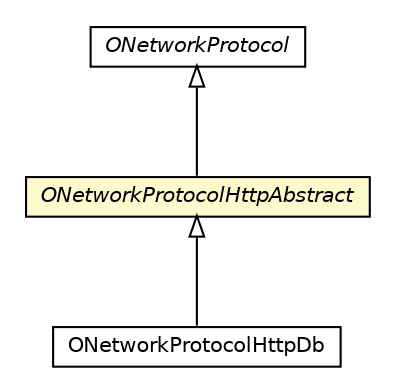 #!/usr/local/bin/dot
#
# Class diagram 
# Generated by UMLGraph version R5_6-24-gf6e263 (http://www.umlgraph.org/)
#

digraph G {
	edge [fontname="Helvetica",fontsize=10,labelfontname="Helvetica",labelfontsize=10];
	node [fontname="Helvetica",fontsize=10,shape=plaintext];
	nodesep=0.25;
	ranksep=0.5;
	// com.orientechnologies.orient.server.network.protocol.ONetworkProtocol
	c2576427 [label=<<table title="com.orientechnologies.orient.server.network.protocol.ONetworkProtocol" border="0" cellborder="1" cellspacing="0" cellpadding="2" port="p" href="../ONetworkProtocol.html">
		<tr><td><table border="0" cellspacing="0" cellpadding="1">
<tr><td align="center" balign="center"><font face="Helvetica-Oblique"> ONetworkProtocol </font></td></tr>
		</table></td></tr>
		</table>>, URL="../ONetworkProtocol.html", fontname="Helvetica", fontcolor="black", fontsize=10.0];
	// com.orientechnologies.orient.server.network.protocol.http.ONetworkProtocolHttpDb
	c2576434 [label=<<table title="com.orientechnologies.orient.server.network.protocol.http.ONetworkProtocolHttpDb" border="0" cellborder="1" cellspacing="0" cellpadding="2" port="p" href="./ONetworkProtocolHttpDb.html">
		<tr><td><table border="0" cellspacing="0" cellpadding="1">
<tr><td align="center" balign="center"> ONetworkProtocolHttpDb </td></tr>
		</table></td></tr>
		</table>>, URL="./ONetworkProtocolHttpDb.html", fontname="Helvetica", fontcolor="black", fontsize=10.0];
	// com.orientechnologies.orient.server.network.protocol.http.ONetworkProtocolHttpAbstract
	c2576440 [label=<<table title="com.orientechnologies.orient.server.network.protocol.http.ONetworkProtocolHttpAbstract" border="0" cellborder="1" cellspacing="0" cellpadding="2" port="p" bgcolor="lemonChiffon" href="./ONetworkProtocolHttpAbstract.html">
		<tr><td><table border="0" cellspacing="0" cellpadding="1">
<tr><td align="center" balign="center"><font face="Helvetica-Oblique"> ONetworkProtocolHttpAbstract </font></td></tr>
		</table></td></tr>
		</table>>, URL="./ONetworkProtocolHttpAbstract.html", fontname="Helvetica", fontcolor="black", fontsize=10.0];
	//com.orientechnologies.orient.server.network.protocol.http.ONetworkProtocolHttpDb extends com.orientechnologies.orient.server.network.protocol.http.ONetworkProtocolHttpAbstract
	c2576440:p -> c2576434:p [dir=back,arrowtail=empty];
	//com.orientechnologies.orient.server.network.protocol.http.ONetworkProtocolHttpAbstract extends com.orientechnologies.orient.server.network.protocol.ONetworkProtocol
	c2576427:p -> c2576440:p [dir=back,arrowtail=empty];
}

